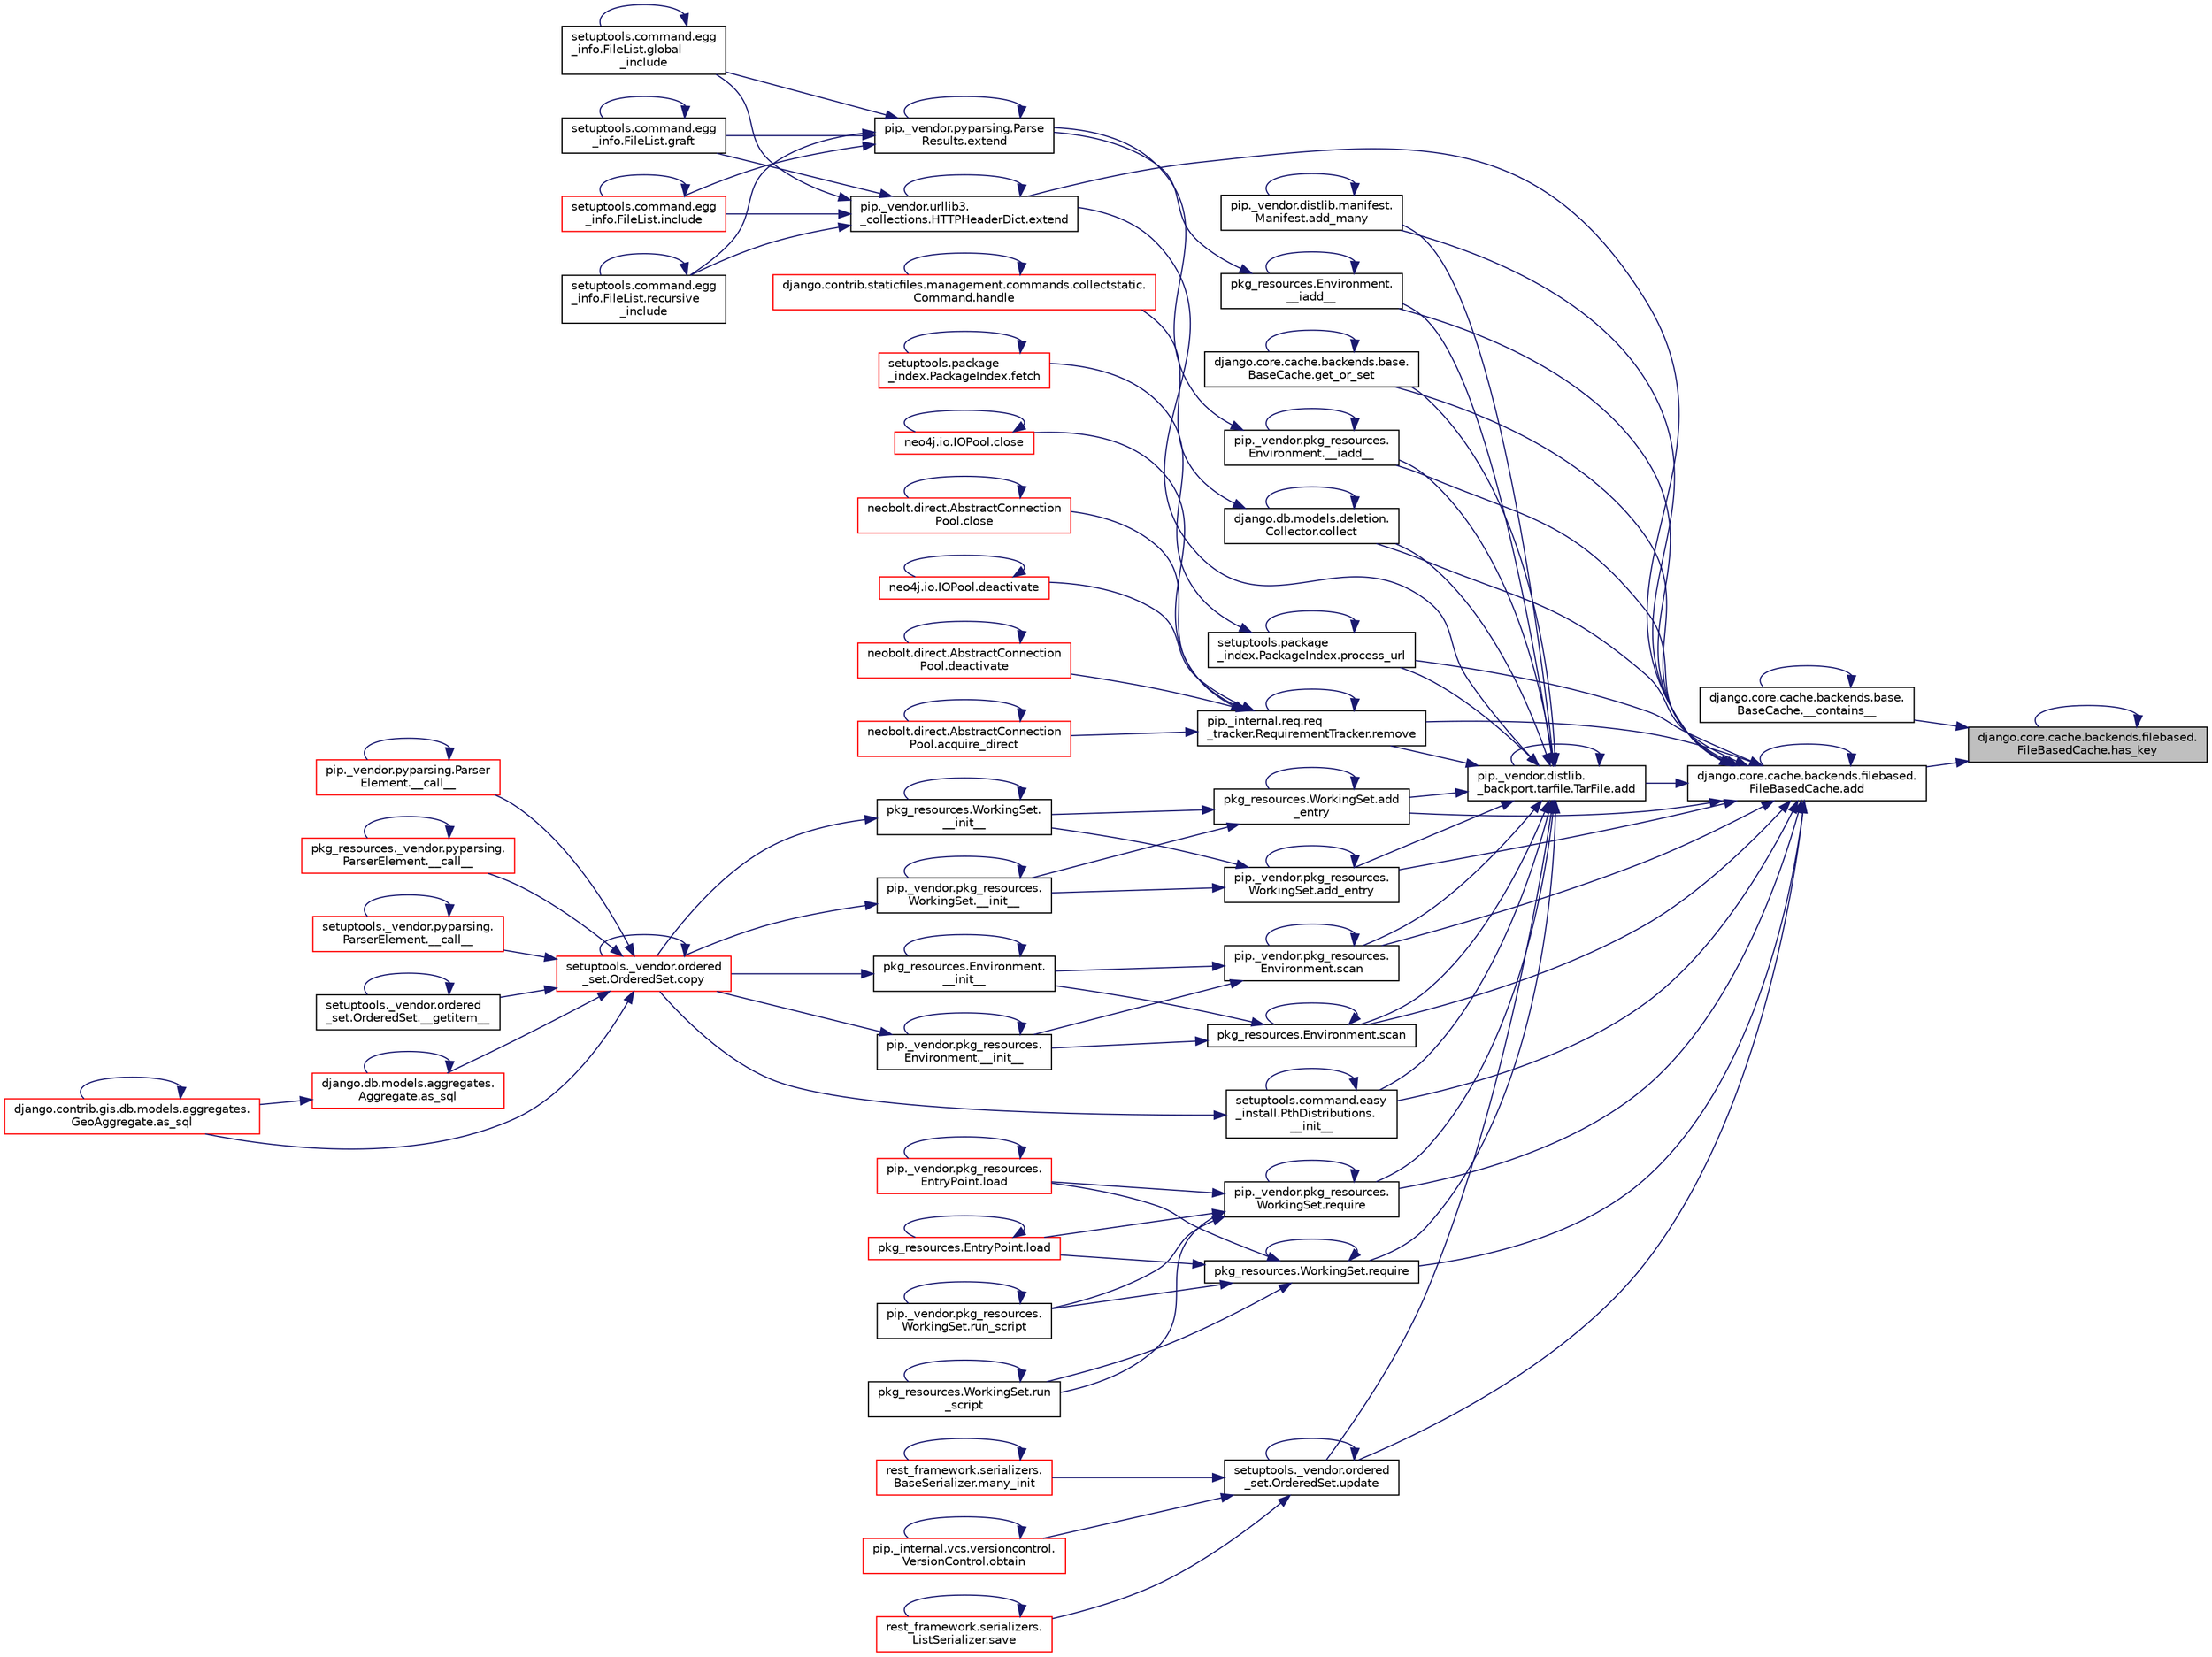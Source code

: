 digraph "django.core.cache.backends.filebased.FileBasedCache.has_key"
{
 // LATEX_PDF_SIZE
  edge [fontname="Helvetica",fontsize="10",labelfontname="Helvetica",labelfontsize="10"];
  node [fontname="Helvetica",fontsize="10",shape=record];
  rankdir="RL";
  Node1 [label="django.core.cache.backends.filebased.\lFileBasedCache.has_key",height=0.2,width=0.4,color="black", fillcolor="grey75", style="filled", fontcolor="black",tooltip=" "];
  Node1 -> Node2 [dir="back",color="midnightblue",fontsize="10",style="solid",fontname="Helvetica"];
  Node2 [label="django.core.cache.backends.base.\lBaseCache.__contains__",height=0.2,width=0.4,color="black", fillcolor="white", style="filled",URL="$d0/d87/classdjango_1_1core_1_1cache_1_1backends_1_1base_1_1_base_cache.html#a4b27374f426bdd32b6dfc60a1d1fb4b4",tooltip=" "];
  Node2 -> Node2 [dir="back",color="midnightblue",fontsize="10",style="solid",fontname="Helvetica"];
  Node1 -> Node3 [dir="back",color="midnightblue",fontsize="10",style="solid",fontname="Helvetica"];
  Node3 [label="django.core.cache.backends.filebased.\lFileBasedCache.add",height=0.2,width=0.4,color="black", fillcolor="white", style="filled",URL="$df/d01/classdjango_1_1core_1_1cache_1_1backends_1_1filebased_1_1_file_based_cache.html#a7f0e943dd6ee88a23c32829de3cc0325",tooltip=" "];
  Node3 -> Node4 [dir="back",color="midnightblue",fontsize="10",style="solid",fontname="Helvetica"];
  Node4 [label="pip._vendor.pkg_resources.\lEnvironment.__iadd__",height=0.2,width=0.4,color="black", fillcolor="white", style="filled",URL="$de/d79/classpip_1_1__vendor_1_1pkg__resources_1_1_environment.html#ad026f479ac7031c92cf7cec14cef654f",tooltip=" "];
  Node4 -> Node4 [dir="back",color="midnightblue",fontsize="10",style="solid",fontname="Helvetica"];
  Node4 -> Node5 [dir="back",color="midnightblue",fontsize="10",style="solid",fontname="Helvetica"];
  Node5 [label="pip._vendor.pyparsing.Parse\lResults.extend",height=0.2,width=0.4,color="black", fillcolor="white", style="filled",URL="$d3/d5b/classpip_1_1__vendor_1_1pyparsing_1_1_parse_results.html#acd6c647ae66379e661f5c348d714e0e9",tooltip=" "];
  Node5 -> Node5 [dir="back",color="midnightblue",fontsize="10",style="solid",fontname="Helvetica"];
  Node5 -> Node6 [dir="back",color="midnightblue",fontsize="10",style="solid",fontname="Helvetica"];
  Node6 [label="setuptools.command.egg\l_info.FileList.global\l_include",height=0.2,width=0.4,color="black", fillcolor="white", style="filled",URL="$d1/df1/classsetuptools_1_1command_1_1egg__info_1_1_file_list.html#a37479fbd5d06a6abedea2c8914754735",tooltip=" "];
  Node6 -> Node6 [dir="back",color="midnightblue",fontsize="10",style="solid",fontname="Helvetica"];
  Node5 -> Node7 [dir="back",color="midnightblue",fontsize="10",style="solid",fontname="Helvetica"];
  Node7 [label="setuptools.command.egg\l_info.FileList.graft",height=0.2,width=0.4,color="black", fillcolor="white", style="filled",URL="$d1/df1/classsetuptools_1_1command_1_1egg__info_1_1_file_list.html#a3a7407577c491ca328677532b0a67264",tooltip=" "];
  Node7 -> Node7 [dir="back",color="midnightblue",fontsize="10",style="solid",fontname="Helvetica"];
  Node5 -> Node8 [dir="back",color="midnightblue",fontsize="10",style="solid",fontname="Helvetica"];
  Node8 [label="setuptools.command.egg\l_info.FileList.include",height=0.2,width=0.4,color="red", fillcolor="white", style="filled",URL="$d1/df1/classsetuptools_1_1command_1_1egg__info_1_1_file_list.html#ae1210c8390f0b9722db42fb320e1eb05",tooltip=" "];
  Node8 -> Node8 [dir="back",color="midnightblue",fontsize="10",style="solid",fontname="Helvetica"];
  Node5 -> Node10 [dir="back",color="midnightblue",fontsize="10",style="solid",fontname="Helvetica"];
  Node10 [label="setuptools.command.egg\l_info.FileList.recursive\l_include",height=0.2,width=0.4,color="black", fillcolor="white", style="filled",URL="$d1/df1/classsetuptools_1_1command_1_1egg__info_1_1_file_list.html#a287e9bf1901bbc7fe07e6018227e8493",tooltip=" "];
  Node10 -> Node10 [dir="back",color="midnightblue",fontsize="10",style="solid",fontname="Helvetica"];
  Node3 -> Node11 [dir="back",color="midnightblue",fontsize="10",style="solid",fontname="Helvetica"];
  Node11 [label="pkg_resources.Environment.\l__iadd__",height=0.2,width=0.4,color="black", fillcolor="white", style="filled",URL="$dd/d81/classpkg__resources_1_1_environment.html#ac8fc54442fe5e9c647b57320e7ccf78a",tooltip=" "];
  Node11 -> Node11 [dir="back",color="midnightblue",fontsize="10",style="solid",fontname="Helvetica"];
  Node11 -> Node5 [dir="back",color="midnightblue",fontsize="10",style="solid",fontname="Helvetica"];
  Node3 -> Node12 [dir="back",color="midnightblue",fontsize="10",style="solid",fontname="Helvetica"];
  Node12 [label="setuptools.command.easy\l_install.PthDistributions.\l__init__",height=0.2,width=0.4,color="black", fillcolor="white", style="filled",URL="$d2/d49/classsetuptools_1_1command_1_1easy__install_1_1_pth_distributions.html#a1ca1a1ca566543e0e54d7ae015a16dc5",tooltip=" "];
  Node12 -> Node12 [dir="back",color="midnightblue",fontsize="10",style="solid",fontname="Helvetica"];
  Node12 -> Node13 [dir="back",color="midnightblue",fontsize="10",style="solid",fontname="Helvetica"];
  Node13 [label="setuptools._vendor.ordered\l_set.OrderedSet.copy",height=0.2,width=0.4,color="red", fillcolor="white", style="filled",URL="$d0/d40/classsetuptools_1_1__vendor_1_1ordered__set_1_1_ordered_set.html#a84224c403039b9dac5d2794d85073053",tooltip=" "];
  Node13 -> Node14 [dir="back",color="midnightblue",fontsize="10",style="solid",fontname="Helvetica"];
  Node14 [label="pip._vendor.pyparsing.Parser\lElement.__call__",height=0.2,width=0.4,color="red", fillcolor="white", style="filled",URL="$df/d7f/classpip_1_1__vendor_1_1pyparsing_1_1_parser_element.html#ae345dfb10ea6a1e9c77120e86129ab16",tooltip=" "];
  Node14 -> Node14 [dir="back",color="midnightblue",fontsize="10",style="solid",fontname="Helvetica"];
  Node13 -> Node17 [dir="back",color="midnightblue",fontsize="10",style="solid",fontname="Helvetica"];
  Node17 [label="pkg_resources._vendor.pyparsing.\lParserElement.__call__",height=0.2,width=0.4,color="red", fillcolor="white", style="filled",URL="$de/df0/classpkg__resources_1_1__vendor_1_1pyparsing_1_1_parser_element.html#a43d9a7e720d29a80c49f63998712c9a5",tooltip=" "];
  Node17 -> Node17 [dir="back",color="midnightblue",fontsize="10",style="solid",fontname="Helvetica"];
  Node13 -> Node18 [dir="back",color="midnightblue",fontsize="10",style="solid",fontname="Helvetica"];
  Node18 [label="setuptools._vendor.pyparsing.\lParserElement.__call__",height=0.2,width=0.4,color="red", fillcolor="white", style="filled",URL="$d9/d25/classsetuptools_1_1__vendor_1_1pyparsing_1_1_parser_element.html#a7f154aa4d9339f88d2306325bf99b953",tooltip=" "];
  Node18 -> Node18 [dir="back",color="midnightblue",fontsize="10",style="solid",fontname="Helvetica"];
  Node13 -> Node19 [dir="back",color="midnightblue",fontsize="10",style="solid",fontname="Helvetica"];
  Node19 [label="setuptools._vendor.ordered\l_set.OrderedSet.__getitem__",height=0.2,width=0.4,color="black", fillcolor="white", style="filled",URL="$d0/d40/classsetuptools_1_1__vendor_1_1ordered__set_1_1_ordered_set.html#afa5d263824cc35374a0cf762672f68ae",tooltip=" "];
  Node19 -> Node19 [dir="back",color="midnightblue",fontsize="10",style="solid",fontname="Helvetica"];
  Node13 -> Node20 [dir="back",color="midnightblue",fontsize="10",style="solid",fontname="Helvetica"];
  Node20 [label="django.db.models.aggregates.\lAggregate.as_sql",height=0.2,width=0.4,color="red", fillcolor="white", style="filled",URL="$d7/d0c/classdjango_1_1db_1_1models_1_1aggregates_1_1_aggregate.html#a86af10d7994d4f7a535cb7476201db71",tooltip=" "];
  Node20 -> Node20 [dir="back",color="midnightblue",fontsize="10",style="solid",fontname="Helvetica"];
  Node20 -> Node23 [dir="back",color="midnightblue",fontsize="10",style="solid",fontname="Helvetica"];
  Node23 [label="django.contrib.gis.db.models.aggregates.\lGeoAggregate.as_sql",height=0.2,width=0.4,color="red", fillcolor="white", style="filled",URL="$df/dbe/classdjango_1_1contrib_1_1gis_1_1db_1_1models_1_1aggregates_1_1_geo_aggregate.html#a129bfb83cb8d965d40be63e974594fa7",tooltip=" "];
  Node23 -> Node23 [dir="back",color="midnightblue",fontsize="10",style="solid",fontname="Helvetica"];
  Node13 -> Node23 [dir="back",color="midnightblue",fontsize="10",style="solid",fontname="Helvetica"];
  Node13 -> Node13 [dir="back",color="midnightblue",fontsize="10",style="solid",fontname="Helvetica"];
  Node3 -> Node3 [dir="back",color="midnightblue",fontsize="10",style="solid",fontname="Helvetica"];
  Node3 -> Node67 [dir="back",color="midnightblue",fontsize="10",style="solid",fontname="Helvetica"];
  Node67 [label="pip._vendor.distlib.\l_backport.tarfile.TarFile.add",height=0.2,width=0.4,color="black", fillcolor="white", style="filled",URL="$d7/d1d/classpip_1_1__vendor_1_1distlib_1_1__backport_1_1tarfile_1_1_tar_file.html#a79067a66314d66032cb43144c54355a2",tooltip=" "];
  Node67 -> Node4 [dir="back",color="midnightblue",fontsize="10",style="solid",fontname="Helvetica"];
  Node67 -> Node11 [dir="back",color="midnightblue",fontsize="10",style="solid",fontname="Helvetica"];
  Node67 -> Node12 [dir="back",color="midnightblue",fontsize="10",style="solid",fontname="Helvetica"];
  Node67 -> Node67 [dir="back",color="midnightblue",fontsize="10",style="solid",fontname="Helvetica"];
  Node67 -> Node68 [dir="back",color="midnightblue",fontsize="10",style="solid",fontname="Helvetica"];
  Node68 [label="pip._vendor.pkg_resources.\lWorkingSet.add_entry",height=0.2,width=0.4,color="black", fillcolor="white", style="filled",URL="$da/d4f/classpip_1_1__vendor_1_1pkg__resources_1_1_working_set.html#a10dbfcb72bfdc7c7b16d764c7002a87d",tooltip=" "];
  Node68 -> Node69 [dir="back",color="midnightblue",fontsize="10",style="solid",fontname="Helvetica"];
  Node69 [label="pip._vendor.pkg_resources.\lWorkingSet.__init__",height=0.2,width=0.4,color="black", fillcolor="white", style="filled",URL="$da/d4f/classpip_1_1__vendor_1_1pkg__resources_1_1_working_set.html#aee67aa919c47a87f7c44fa8c53513388",tooltip=" "];
  Node69 -> Node69 [dir="back",color="midnightblue",fontsize="10",style="solid",fontname="Helvetica"];
  Node69 -> Node13 [dir="back",color="midnightblue",fontsize="10",style="solid",fontname="Helvetica"];
  Node68 -> Node70 [dir="back",color="midnightblue",fontsize="10",style="solid",fontname="Helvetica"];
  Node70 [label="pkg_resources.WorkingSet.\l__init__",height=0.2,width=0.4,color="black", fillcolor="white", style="filled",URL="$d5/d96/classpkg__resources_1_1_working_set.html#a88df1aa3c1781fcb4576a56854bab8da",tooltip=" "];
  Node70 -> Node70 [dir="back",color="midnightblue",fontsize="10",style="solid",fontname="Helvetica"];
  Node70 -> Node13 [dir="back",color="midnightblue",fontsize="10",style="solid",fontname="Helvetica"];
  Node68 -> Node68 [dir="back",color="midnightblue",fontsize="10",style="solid",fontname="Helvetica"];
  Node67 -> Node71 [dir="back",color="midnightblue",fontsize="10",style="solid",fontname="Helvetica"];
  Node71 [label="pkg_resources.WorkingSet.add\l_entry",height=0.2,width=0.4,color="black", fillcolor="white", style="filled",URL="$d5/d96/classpkg__resources_1_1_working_set.html#aed20abcb6a85cdc25dff1686ad480958",tooltip=" "];
  Node71 -> Node69 [dir="back",color="midnightblue",fontsize="10",style="solid",fontname="Helvetica"];
  Node71 -> Node70 [dir="back",color="midnightblue",fontsize="10",style="solid",fontname="Helvetica"];
  Node71 -> Node71 [dir="back",color="midnightblue",fontsize="10",style="solid",fontname="Helvetica"];
  Node67 -> Node72 [dir="back",color="midnightblue",fontsize="10",style="solid",fontname="Helvetica"];
  Node72 [label="pip._vendor.distlib.manifest.\lManifest.add_many",height=0.2,width=0.4,color="black", fillcolor="white", style="filled",URL="$d2/d05/classpip_1_1__vendor_1_1distlib_1_1manifest_1_1_manifest.html#aa18ac58e0425c6d4de8ac182a52145fe",tooltip=" "];
  Node72 -> Node72 [dir="back",color="midnightblue",fontsize="10",style="solid",fontname="Helvetica"];
  Node67 -> Node38 [dir="back",color="midnightblue",fontsize="10",style="solid",fontname="Helvetica"];
  Node38 [label="django.db.models.deletion.\lCollector.collect",height=0.2,width=0.4,color="black", fillcolor="white", style="filled",URL="$d8/dc4/classdjango_1_1db_1_1models_1_1deletion_1_1_collector.html#a44e7793473ae99b03633319af84ad54a",tooltip=" "];
  Node38 -> Node38 [dir="back",color="midnightblue",fontsize="10",style="solid",fontname="Helvetica"];
  Node38 -> Node39 [dir="back",color="midnightblue",fontsize="10",style="solid",fontname="Helvetica"];
  Node39 [label="django.contrib.staticfiles.management.commands.collectstatic.\lCommand.handle",height=0.2,width=0.4,color="red", fillcolor="white", style="filled",URL="$d8/df6/classdjango_1_1contrib_1_1staticfiles_1_1management_1_1commands_1_1collectstatic_1_1_command.html#a13878bded4ab6e437894a5f2ea36adb5",tooltip=" "];
  Node39 -> Node39 [dir="back",color="midnightblue",fontsize="10",style="solid",fontname="Helvetica"];
  Node67 -> Node73 [dir="back",color="midnightblue",fontsize="10",style="solid",fontname="Helvetica"];
  Node73 [label="pip._vendor.urllib3.\l_collections.HTTPHeaderDict.extend",height=0.2,width=0.4,color="black", fillcolor="white", style="filled",URL="$d8/dc7/classpip_1_1__vendor_1_1urllib3_1_1__collections_1_1_h_t_t_p_header_dict.html#a04ea7ef53fe3916a040ec0e8cacc6581",tooltip=" "];
  Node73 -> Node73 [dir="back",color="midnightblue",fontsize="10",style="solid",fontname="Helvetica"];
  Node73 -> Node6 [dir="back",color="midnightblue",fontsize="10",style="solid",fontname="Helvetica"];
  Node73 -> Node7 [dir="back",color="midnightblue",fontsize="10",style="solid",fontname="Helvetica"];
  Node73 -> Node8 [dir="back",color="midnightblue",fontsize="10",style="solid",fontname="Helvetica"];
  Node73 -> Node10 [dir="back",color="midnightblue",fontsize="10",style="solid",fontname="Helvetica"];
  Node67 -> Node74 [dir="back",color="midnightblue",fontsize="10",style="solid",fontname="Helvetica"];
  Node74 [label="django.core.cache.backends.base.\lBaseCache.get_or_set",height=0.2,width=0.4,color="black", fillcolor="white", style="filled",URL="$d0/d87/classdjango_1_1core_1_1cache_1_1backends_1_1base_1_1_base_cache.html#ab8fb6d32aa82d027f181414df0f562b3",tooltip=" "];
  Node74 -> Node74 [dir="back",color="midnightblue",fontsize="10",style="solid",fontname="Helvetica"];
  Node67 -> Node75 [dir="back",color="midnightblue",fontsize="10",style="solid",fontname="Helvetica"];
  Node75 [label="setuptools.package\l_index.PackageIndex.process_url",height=0.2,width=0.4,color="black", fillcolor="white", style="filled",URL="$d4/dea/classsetuptools_1_1package__index_1_1_package_index.html#a537fc87df159c2474b7fa0ccac56513d",tooltip=" "];
  Node75 -> Node76 [dir="back",color="midnightblue",fontsize="10",style="solid",fontname="Helvetica"];
  Node76 [label="setuptools.package\l_index.PackageIndex.fetch",height=0.2,width=0.4,color="red", fillcolor="white", style="filled",URL="$d4/dea/classsetuptools_1_1package__index_1_1_package_index.html#a4fa8a0112703f75c6af17996ce6eb66e",tooltip=" "];
  Node76 -> Node76 [dir="back",color="midnightblue",fontsize="10",style="solid",fontname="Helvetica"];
  Node75 -> Node75 [dir="back",color="midnightblue",fontsize="10",style="solid",fontname="Helvetica"];
  Node67 -> Node85 [dir="back",color="midnightblue",fontsize="10",style="solid",fontname="Helvetica"];
  Node85 [label="pip._internal.req.req\l_tracker.RequirementTracker.remove",height=0.2,width=0.4,color="black", fillcolor="white", style="filled",URL="$da/d8b/classpip_1_1__internal_1_1req_1_1req__tracker_1_1_requirement_tracker.html#a2b63d916ecf3d02c4eb7339df7d2dc3f",tooltip=" "];
  Node85 -> Node86 [dir="back",color="midnightblue",fontsize="10",style="solid",fontname="Helvetica"];
  Node86 [label="neobolt.direct.AbstractConnection\lPool.acquire_direct",height=0.2,width=0.4,color="red", fillcolor="white", style="filled",URL="$dd/dec/classneobolt_1_1direct_1_1_abstract_connection_pool.html#a0668c26232adf50591c8b4cfbf0a646f",tooltip=" "];
  Node86 -> Node86 [dir="back",color="midnightblue",fontsize="10",style="solid",fontname="Helvetica"];
  Node85 -> Node98 [dir="back",color="midnightblue",fontsize="10",style="solid",fontname="Helvetica"];
  Node98 [label="neo4j.io.IOPool.close",height=0.2,width=0.4,color="red", fillcolor="white", style="filled",URL="$df/daf/classneo4j_1_1io_1_1_i_o_pool.html#a100def1e1c216546d86c2d2c61c79dc9",tooltip=" "];
  Node98 -> Node98 [dir="back",color="midnightblue",fontsize="10",style="solid",fontname="Helvetica"];
  Node85 -> Node627 [dir="back",color="midnightblue",fontsize="10",style="solid",fontname="Helvetica"];
  Node627 [label="neobolt.direct.AbstractConnection\lPool.close",height=0.2,width=0.4,color="red", fillcolor="white", style="filled",URL="$dd/dec/classneobolt_1_1direct_1_1_abstract_connection_pool.html#a0469a6a947b4242c95d0341ef9fd48ba",tooltip=" "];
  Node627 -> Node627 [dir="back",color="midnightblue",fontsize="10",style="solid",fontname="Helvetica"];
  Node85 -> Node628 [dir="back",color="midnightblue",fontsize="10",style="solid",fontname="Helvetica"];
  Node628 [label="neo4j.io.IOPool.deactivate",height=0.2,width=0.4,color="red", fillcolor="white", style="filled",URL="$df/daf/classneo4j_1_1io_1_1_i_o_pool.html#a428e81241bb2f70df6f3b551ba4717f1",tooltip=" "];
  Node628 -> Node628 [dir="back",color="midnightblue",fontsize="10",style="solid",fontname="Helvetica"];
  Node85 -> Node631 [dir="back",color="midnightblue",fontsize="10",style="solid",fontname="Helvetica"];
  Node631 [label="neobolt.direct.AbstractConnection\lPool.deactivate",height=0.2,width=0.4,color="red", fillcolor="white", style="filled",URL="$dd/dec/classneobolt_1_1direct_1_1_abstract_connection_pool.html#a8c0b47750e271292ebfe7e09bab92ae7",tooltip=" "];
  Node631 -> Node631 [dir="back",color="midnightblue",fontsize="10",style="solid",fontname="Helvetica"];
  Node85 -> Node85 [dir="back",color="midnightblue",fontsize="10",style="solid",fontname="Helvetica"];
  Node67 -> Node482 [dir="back",color="midnightblue",fontsize="10",style="solid",fontname="Helvetica"];
  Node482 [label="pip._vendor.pkg_resources.\lWorkingSet.require",height=0.2,width=0.4,color="black", fillcolor="white", style="filled",URL="$da/d4f/classpip_1_1__vendor_1_1pkg__resources_1_1_working_set.html#a3e06498f30579d47e25fffe036206a80",tooltip=" "];
  Node482 -> Node483 [dir="back",color="midnightblue",fontsize="10",style="solid",fontname="Helvetica"];
  Node483 [label="pip._vendor.pkg_resources.\lEntryPoint.load",height=0.2,width=0.4,color="red", fillcolor="white", style="filled",URL="$dc/d51/classpip_1_1__vendor_1_1pkg__resources_1_1_entry_point.html#a1dc35c835e4f04102cf03311a85282cf",tooltip=" "];
  Node483 -> Node483 [dir="back",color="midnightblue",fontsize="10",style="solid",fontname="Helvetica"];
  Node482 -> Node484 [dir="back",color="midnightblue",fontsize="10",style="solid",fontname="Helvetica"];
  Node484 [label="pkg_resources.EntryPoint.load",height=0.2,width=0.4,color="red", fillcolor="white", style="filled",URL="$de/dfa/classpkg__resources_1_1_entry_point.html#aca40d6504feabd38a326c0d6f51ecb6a",tooltip=" "];
  Node484 -> Node484 [dir="back",color="midnightblue",fontsize="10",style="solid",fontname="Helvetica"];
  Node482 -> Node482 [dir="back",color="midnightblue",fontsize="10",style="solid",fontname="Helvetica"];
  Node482 -> Node485 [dir="back",color="midnightblue",fontsize="10",style="solid",fontname="Helvetica"];
  Node485 [label="pip._vendor.pkg_resources.\lWorkingSet.run_script",height=0.2,width=0.4,color="black", fillcolor="white", style="filled",URL="$da/d4f/classpip_1_1__vendor_1_1pkg__resources_1_1_working_set.html#a64f8503c4eb0c05db9faf1bc62c1a21f",tooltip=" "];
  Node485 -> Node485 [dir="back",color="midnightblue",fontsize="10",style="solid",fontname="Helvetica"];
  Node482 -> Node486 [dir="back",color="midnightblue",fontsize="10",style="solid",fontname="Helvetica"];
  Node486 [label="pkg_resources.WorkingSet.run\l_script",height=0.2,width=0.4,color="black", fillcolor="white", style="filled",URL="$d5/d96/classpkg__resources_1_1_working_set.html#ab2b93a4b8818042f319d7f9d7d2884bf",tooltip=" "];
  Node486 -> Node486 [dir="back",color="midnightblue",fontsize="10",style="solid",fontname="Helvetica"];
  Node67 -> Node487 [dir="back",color="midnightblue",fontsize="10",style="solid",fontname="Helvetica"];
  Node487 [label="pkg_resources.WorkingSet.require",height=0.2,width=0.4,color="black", fillcolor="white", style="filled",URL="$d5/d96/classpkg__resources_1_1_working_set.html#a335262cb577b8fa37a8fa92cff024cf9",tooltip=" "];
  Node487 -> Node483 [dir="back",color="midnightblue",fontsize="10",style="solid",fontname="Helvetica"];
  Node487 -> Node484 [dir="back",color="midnightblue",fontsize="10",style="solid",fontname="Helvetica"];
  Node487 -> Node487 [dir="back",color="midnightblue",fontsize="10",style="solid",fontname="Helvetica"];
  Node487 -> Node485 [dir="back",color="midnightblue",fontsize="10",style="solid",fontname="Helvetica"];
  Node487 -> Node486 [dir="back",color="midnightblue",fontsize="10",style="solid",fontname="Helvetica"];
  Node67 -> Node488 [dir="back",color="midnightblue",fontsize="10",style="solid",fontname="Helvetica"];
  Node488 [label="pip._vendor.pkg_resources.\lEnvironment.scan",height=0.2,width=0.4,color="black", fillcolor="white", style="filled",URL="$de/d79/classpip_1_1__vendor_1_1pkg__resources_1_1_environment.html#ab899471d6564a9869592df78700a24f1",tooltip=" "];
  Node488 -> Node489 [dir="back",color="midnightblue",fontsize="10",style="solid",fontname="Helvetica"];
  Node489 [label="pip._vendor.pkg_resources.\lEnvironment.__init__",height=0.2,width=0.4,color="black", fillcolor="white", style="filled",URL="$de/d79/classpip_1_1__vendor_1_1pkg__resources_1_1_environment.html#af54e9c1ac5e8f1e0bcfbbe6d3d5c2993",tooltip=" "];
  Node489 -> Node489 [dir="back",color="midnightblue",fontsize="10",style="solid",fontname="Helvetica"];
  Node489 -> Node13 [dir="back",color="midnightblue",fontsize="10",style="solid",fontname="Helvetica"];
  Node488 -> Node490 [dir="back",color="midnightblue",fontsize="10",style="solid",fontname="Helvetica"];
  Node490 [label="pkg_resources.Environment.\l__init__",height=0.2,width=0.4,color="black", fillcolor="white", style="filled",URL="$dd/d81/classpkg__resources_1_1_environment.html#ac17977fcfff1f90f694316f938090eb2",tooltip=" "];
  Node490 -> Node490 [dir="back",color="midnightblue",fontsize="10",style="solid",fontname="Helvetica"];
  Node490 -> Node13 [dir="back",color="midnightblue",fontsize="10",style="solid",fontname="Helvetica"];
  Node488 -> Node488 [dir="back",color="midnightblue",fontsize="10",style="solid",fontname="Helvetica"];
  Node67 -> Node491 [dir="back",color="midnightblue",fontsize="10",style="solid",fontname="Helvetica"];
  Node491 [label="pkg_resources.Environment.scan",height=0.2,width=0.4,color="black", fillcolor="white", style="filled",URL="$dd/d81/classpkg__resources_1_1_environment.html#a2dd1caa73a329d4c50b0ab9fdec9c1d4",tooltip=" "];
  Node491 -> Node489 [dir="back",color="midnightblue",fontsize="10",style="solid",fontname="Helvetica"];
  Node491 -> Node490 [dir="back",color="midnightblue",fontsize="10",style="solid",fontname="Helvetica"];
  Node491 -> Node491 [dir="back",color="midnightblue",fontsize="10",style="solid",fontname="Helvetica"];
  Node67 -> Node492 [dir="back",color="midnightblue",fontsize="10",style="solid",fontname="Helvetica"];
  Node492 [label="setuptools._vendor.ordered\l_set.OrderedSet.update",height=0.2,width=0.4,color="black", fillcolor="white", style="filled",URL="$d0/d40/classsetuptools_1_1__vendor_1_1ordered__set_1_1_ordered_set.html#a464866fb08988f25948761c50a438435",tooltip=" "];
  Node492 -> Node172 [dir="back",color="midnightblue",fontsize="10",style="solid",fontname="Helvetica"];
  Node172 [label="rest_framework.serializers.\lBaseSerializer.many_init",height=0.2,width=0.4,color="red", fillcolor="white", style="filled",URL="$d9/de7/classrest__framework_1_1serializers_1_1_base_serializer.html#aa66062b6866b3306c40d310e19b25971",tooltip=" "];
  Node172 -> Node172 [dir="back",color="midnightblue",fontsize="10",style="solid",fontname="Helvetica"];
  Node492 -> Node493 [dir="back",color="midnightblue",fontsize="10",style="solid",fontname="Helvetica"];
  Node493 [label="pip._internal.vcs.versioncontrol.\lVersionControl.obtain",height=0.2,width=0.4,color="red", fillcolor="white", style="filled",URL="$d0/db7/classpip_1_1__internal_1_1vcs_1_1versioncontrol_1_1_version_control.html#a6cd1dc22e3948b839e553cefb9e56c18",tooltip=" "];
  Node493 -> Node493 [dir="back",color="midnightblue",fontsize="10",style="solid",fontname="Helvetica"];
  Node492 -> Node256 [dir="back",color="midnightblue",fontsize="10",style="solid",fontname="Helvetica"];
  Node256 [label="rest_framework.serializers.\lListSerializer.save",height=0.2,width=0.4,color="red", fillcolor="white", style="filled",URL="$d9/dee/classrest__framework_1_1serializers_1_1_list_serializer.html#aae894406720700029ad7bfd9accd04dc",tooltip=" "];
  Node256 -> Node256 [dir="back",color="midnightblue",fontsize="10",style="solid",fontname="Helvetica"];
  Node492 -> Node492 [dir="back",color="midnightblue",fontsize="10",style="solid",fontname="Helvetica"];
  Node3 -> Node68 [dir="back",color="midnightblue",fontsize="10",style="solid",fontname="Helvetica"];
  Node3 -> Node71 [dir="back",color="midnightblue",fontsize="10",style="solid",fontname="Helvetica"];
  Node3 -> Node72 [dir="back",color="midnightblue",fontsize="10",style="solid",fontname="Helvetica"];
  Node3 -> Node38 [dir="back",color="midnightblue",fontsize="10",style="solid",fontname="Helvetica"];
  Node3 -> Node73 [dir="back",color="midnightblue",fontsize="10",style="solid",fontname="Helvetica"];
  Node3 -> Node74 [dir="back",color="midnightblue",fontsize="10",style="solid",fontname="Helvetica"];
  Node3 -> Node75 [dir="back",color="midnightblue",fontsize="10",style="solid",fontname="Helvetica"];
  Node3 -> Node85 [dir="back",color="midnightblue",fontsize="10",style="solid",fontname="Helvetica"];
  Node3 -> Node482 [dir="back",color="midnightblue",fontsize="10",style="solid",fontname="Helvetica"];
  Node3 -> Node487 [dir="back",color="midnightblue",fontsize="10",style="solid",fontname="Helvetica"];
  Node3 -> Node488 [dir="back",color="midnightblue",fontsize="10",style="solid",fontname="Helvetica"];
  Node3 -> Node491 [dir="back",color="midnightblue",fontsize="10",style="solid",fontname="Helvetica"];
  Node3 -> Node492 [dir="back",color="midnightblue",fontsize="10",style="solid",fontname="Helvetica"];
  Node1 -> Node1 [dir="back",color="midnightblue",fontsize="10",style="solid",fontname="Helvetica"];
}
